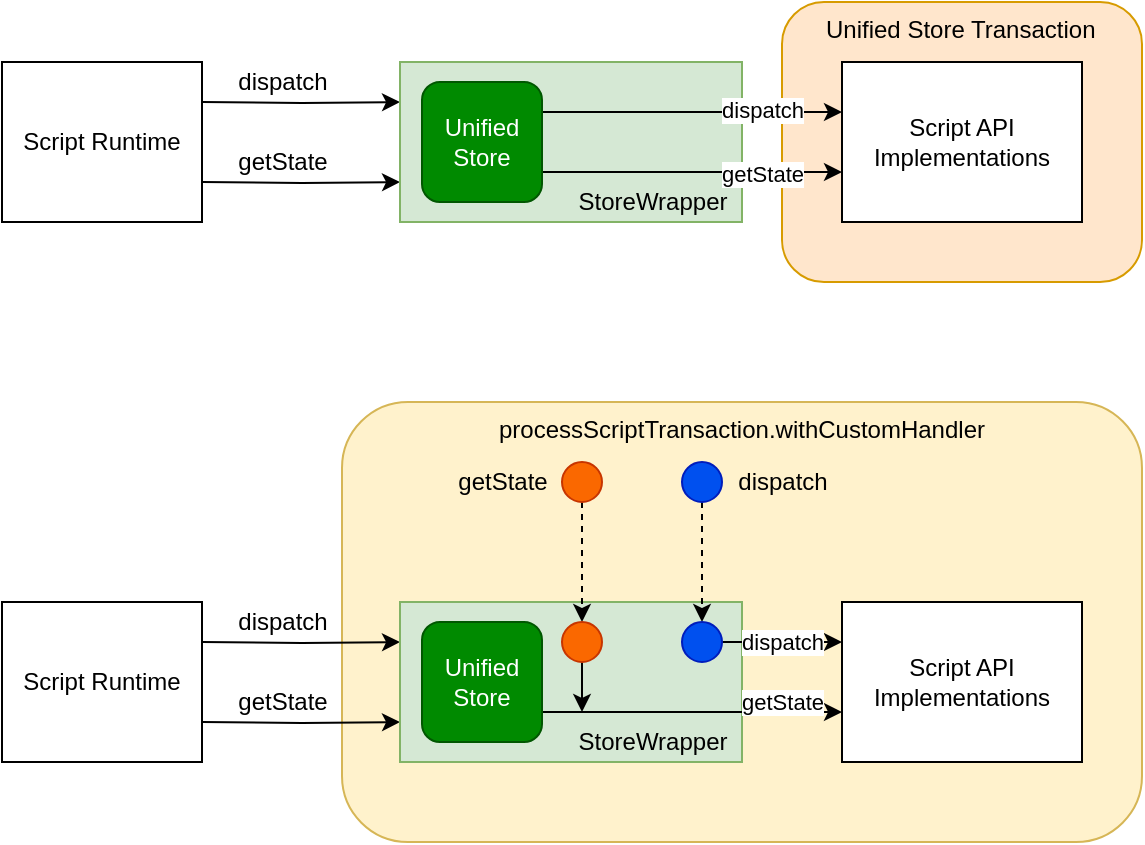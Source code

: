 <mxfile version="17.4.2" type="github">
  <diagram id="JV8tSt_FNG0pcoe7rwN4" name="Page-1">
    <mxGraphModel dx="940" dy="658" grid="1" gridSize="10" guides="1" tooltips="1" connect="1" arrows="1" fold="1" page="1" pageScale="1" pageWidth="827" pageHeight="1169" math="0" shadow="0">
      <root>
        <mxCell id="0" />
        <mxCell id="1" parent="0" />
        <mxCell id="_AuHTWiE68bdqg2kIRyq-39" value="processScriptTransaction.withCustomHandler" style="rounded=1;whiteSpace=wrap;html=1;verticalAlign=top;fillColor=#fff2cc;strokeColor=#d6b656;" vertex="1" parent="1">
          <mxGeometry x="270" y="250" width="400" height="220" as="geometry" />
        </mxCell>
        <mxCell id="_AuHTWiE68bdqg2kIRyq-23" value="Unified Store Transaction" style="rounded=1;whiteSpace=wrap;html=1;fillColor=#ffe6cc;strokeColor=#d79b00;verticalAlign=top;align=left;spacingLeft=20;" vertex="1" parent="1">
          <mxGeometry x="490" y="50" width="180" height="140" as="geometry" />
        </mxCell>
        <mxCell id="_AuHTWiE68bdqg2kIRyq-10" style="edgeStyle=orthogonalEdgeStyle;orthogonalLoop=1;jettySize=auto;html=1;entryX=0;entryY=0.25;entryDx=0;entryDy=0;strokeColor=default;rounded=0;jumpStyle=none;" edge="1" parent="1" target="_AuHTWiE68bdqg2kIRyq-3">
          <mxGeometry relative="1" as="geometry">
            <mxPoint x="200" y="100" as="sourcePoint" />
          </mxGeometry>
        </mxCell>
        <mxCell id="_AuHTWiE68bdqg2kIRyq-13" style="edgeStyle=orthogonalEdgeStyle;rounded=0;jumpStyle=none;orthogonalLoop=1;jettySize=auto;html=1;entryX=0;entryY=0.75;entryDx=0;entryDy=0;strokeColor=default;" edge="1" parent="1" target="_AuHTWiE68bdqg2kIRyq-3">
          <mxGeometry relative="1" as="geometry">
            <mxPoint x="200" y="140" as="sourcePoint" />
          </mxGeometry>
        </mxCell>
        <mxCell id="_AuHTWiE68bdqg2kIRyq-2" value="Script Runtime" style="rounded=0;whiteSpace=wrap;html=1;horizontal=1;verticalAlign=middle;" vertex="1" parent="1">
          <mxGeometry x="100" y="80" width="100" height="80" as="geometry" />
        </mxCell>
        <mxCell id="_AuHTWiE68bdqg2kIRyq-3" value="" style="rounded=0;whiteSpace=wrap;html=1;fillColor=#d5e8d4;strokeColor=#82b366;" vertex="1" parent="1">
          <mxGeometry x="299" y="80" width="171" height="80" as="geometry" />
        </mxCell>
        <mxCell id="_AuHTWiE68bdqg2kIRyq-15" style="edgeStyle=orthogonalEdgeStyle;rounded=0;jumpStyle=none;orthogonalLoop=1;jettySize=auto;html=1;exitX=1;exitY=0.25;exitDx=0;exitDy=0;strokeColor=default;" edge="1" parent="1" source="_AuHTWiE68bdqg2kIRyq-9">
          <mxGeometry relative="1" as="geometry">
            <mxPoint x="520" y="105" as="targetPoint" />
          </mxGeometry>
        </mxCell>
        <mxCell id="_AuHTWiE68bdqg2kIRyq-17" value="dispatch" style="edgeLabel;html=1;align=center;verticalAlign=middle;resizable=0;points=[];" vertex="1" connectable="0" parent="_AuHTWiE68bdqg2kIRyq-15">
          <mxGeometry x="-0.386" y="1" relative="1" as="geometry">
            <mxPoint x="64" as="offset" />
          </mxGeometry>
        </mxCell>
        <mxCell id="_AuHTWiE68bdqg2kIRyq-16" style="edgeStyle=orthogonalEdgeStyle;rounded=0;jumpStyle=none;orthogonalLoop=1;jettySize=auto;html=1;exitX=1;exitY=0.75;exitDx=0;exitDy=0;strokeColor=default;" edge="1" parent="1" source="_AuHTWiE68bdqg2kIRyq-9">
          <mxGeometry relative="1" as="geometry">
            <mxPoint x="520" y="135" as="targetPoint" />
          </mxGeometry>
        </mxCell>
        <mxCell id="_AuHTWiE68bdqg2kIRyq-19" value="getState" style="edgeLabel;html=1;align=center;verticalAlign=middle;resizable=0;points=[];" vertex="1" connectable="0" parent="_AuHTWiE68bdqg2kIRyq-16">
          <mxGeometry x="-0.336" y="-1" relative="1" as="geometry">
            <mxPoint x="60" as="offset" />
          </mxGeometry>
        </mxCell>
        <mxCell id="_AuHTWiE68bdqg2kIRyq-9" value="Unified&lt;br&gt;Store" style="rounded=1;whiteSpace=wrap;html=1;fillColor=#008a00;strokeColor=#005700;fontColor=#ffffff;" vertex="1" parent="1">
          <mxGeometry x="310" y="90" width="60" height="60" as="geometry" />
        </mxCell>
        <mxCell id="_AuHTWiE68bdqg2kIRyq-12" value="dispatch" style="text;html=1;align=center;verticalAlign=middle;resizable=0;points=[];autosize=1;strokeColor=none;fillColor=none;" vertex="1" parent="1">
          <mxGeometry x="210" y="80" width="60" height="20" as="geometry" />
        </mxCell>
        <mxCell id="_AuHTWiE68bdqg2kIRyq-14" value="getState" style="text;html=1;align=center;verticalAlign=middle;resizable=0;points=[];autosize=1;strokeColor=none;fillColor=none;" vertex="1" parent="1">
          <mxGeometry x="210" y="120" width="60" height="20" as="geometry" />
        </mxCell>
        <mxCell id="_AuHTWiE68bdqg2kIRyq-20" value="Script API&lt;br&gt;Implementations" style="rounded=0;whiteSpace=wrap;html=1;" vertex="1" parent="1">
          <mxGeometry x="520" y="80" width="120" height="80" as="geometry" />
        </mxCell>
        <mxCell id="_AuHTWiE68bdqg2kIRyq-24" value="StoreWrapper" style="text;html=1;align=center;verticalAlign=middle;resizable=0;points=[];autosize=1;strokeColor=none;fillColor=none;" vertex="1" parent="1">
          <mxGeometry x="380" y="140" width="90" height="20" as="geometry" />
        </mxCell>
        <mxCell id="_AuHTWiE68bdqg2kIRyq-26" style="edgeStyle=orthogonalEdgeStyle;orthogonalLoop=1;jettySize=auto;html=1;entryX=0;entryY=0.25;entryDx=0;entryDy=0;strokeColor=default;rounded=0;jumpStyle=none;" edge="1" parent="1" target="_AuHTWiE68bdqg2kIRyq-29">
          <mxGeometry relative="1" as="geometry">
            <mxPoint x="200" y="370" as="sourcePoint" />
          </mxGeometry>
        </mxCell>
        <mxCell id="_AuHTWiE68bdqg2kIRyq-27" style="edgeStyle=orthogonalEdgeStyle;rounded=0;jumpStyle=none;orthogonalLoop=1;jettySize=auto;html=1;entryX=0;entryY=0.75;entryDx=0;entryDy=0;strokeColor=default;" edge="1" parent="1" target="_AuHTWiE68bdqg2kIRyq-29">
          <mxGeometry relative="1" as="geometry">
            <mxPoint x="200" y="410" as="sourcePoint" />
          </mxGeometry>
        </mxCell>
        <mxCell id="_AuHTWiE68bdqg2kIRyq-28" value="Script Runtime" style="rounded=0;whiteSpace=wrap;html=1;horizontal=1;verticalAlign=middle;" vertex="1" parent="1">
          <mxGeometry x="100" y="350" width="100" height="80" as="geometry" />
        </mxCell>
        <mxCell id="_AuHTWiE68bdqg2kIRyq-29" value="" style="rounded=0;whiteSpace=wrap;html=1;fillColor=#d5e8d4;strokeColor=#82b366;" vertex="1" parent="1">
          <mxGeometry x="299" y="350" width="171" height="80" as="geometry" />
        </mxCell>
        <mxCell id="_AuHTWiE68bdqg2kIRyq-32" style="edgeStyle=orthogonalEdgeStyle;rounded=0;jumpStyle=none;orthogonalLoop=1;jettySize=auto;html=1;exitX=1;exitY=0.75;exitDx=0;exitDy=0;strokeColor=default;" edge="1" parent="1" source="_AuHTWiE68bdqg2kIRyq-34">
          <mxGeometry relative="1" as="geometry">
            <mxPoint x="520" y="405" as="targetPoint" />
          </mxGeometry>
        </mxCell>
        <mxCell id="_AuHTWiE68bdqg2kIRyq-33" value="getState" style="edgeLabel;html=1;align=center;verticalAlign=middle;resizable=0;points=[];" vertex="1" connectable="0" parent="_AuHTWiE68bdqg2kIRyq-32">
          <mxGeometry x="-0.336" y="-1" relative="1" as="geometry">
            <mxPoint x="70" y="-6" as="offset" />
          </mxGeometry>
        </mxCell>
        <mxCell id="_AuHTWiE68bdqg2kIRyq-34" value="Unified&lt;br&gt;Store" style="rounded=1;whiteSpace=wrap;html=1;fillColor=#008a00;strokeColor=#005700;fontColor=#ffffff;" vertex="1" parent="1">
          <mxGeometry x="310" y="360" width="60" height="60" as="geometry" />
        </mxCell>
        <mxCell id="_AuHTWiE68bdqg2kIRyq-35" value="dispatch" style="text;html=1;align=center;verticalAlign=middle;resizable=0;points=[];autosize=1;strokeColor=none;fillColor=none;" vertex="1" parent="1">
          <mxGeometry x="210" y="350" width="60" height="20" as="geometry" />
        </mxCell>
        <mxCell id="_AuHTWiE68bdqg2kIRyq-36" value="getState" style="text;html=1;align=center;verticalAlign=middle;resizable=0;points=[];autosize=1;strokeColor=none;fillColor=none;" vertex="1" parent="1">
          <mxGeometry x="210" y="390" width="60" height="20" as="geometry" />
        </mxCell>
        <mxCell id="_AuHTWiE68bdqg2kIRyq-37" value="Script API&lt;br&gt;Implementations" style="rounded=0;whiteSpace=wrap;html=1;" vertex="1" parent="1">
          <mxGeometry x="520" y="350" width="120" height="80" as="geometry" />
        </mxCell>
        <mxCell id="_AuHTWiE68bdqg2kIRyq-38" value="StoreWrapper" style="text;html=1;align=center;verticalAlign=middle;resizable=0;points=[];autosize=1;strokeColor=none;fillColor=none;" vertex="1" parent="1">
          <mxGeometry x="380" y="410" width="90" height="20" as="geometry" />
        </mxCell>
        <mxCell id="_AuHTWiE68bdqg2kIRyq-45" style="edgeStyle=orthogonalEdgeStyle;rounded=0;jumpStyle=none;orthogonalLoop=1;jettySize=auto;html=1;exitX=0.5;exitY=1;exitDx=0;exitDy=0;entryX=0.5;entryY=0;entryDx=0;entryDy=0;strokeColor=default;dashed=1;" edge="1" parent="1" source="_AuHTWiE68bdqg2kIRyq-40" target="_AuHTWiE68bdqg2kIRyq-44">
          <mxGeometry relative="1" as="geometry" />
        </mxCell>
        <mxCell id="_AuHTWiE68bdqg2kIRyq-40" value="" style="ellipse;whiteSpace=wrap;html=1;aspect=fixed;fillColor=#0050ef;fontColor=#ffffff;strokeColor=#001DBC;" vertex="1" parent="1">
          <mxGeometry x="440" y="280" width="20" height="20" as="geometry" />
        </mxCell>
        <mxCell id="_AuHTWiE68bdqg2kIRyq-47" style="edgeStyle=orthogonalEdgeStyle;rounded=0;jumpStyle=none;orthogonalLoop=1;jettySize=auto;html=1;exitX=1;exitY=0.5;exitDx=0;exitDy=0;entryX=0;entryY=0.25;entryDx=0;entryDy=0;strokeColor=default;" edge="1" parent="1" source="_AuHTWiE68bdqg2kIRyq-44" target="_AuHTWiE68bdqg2kIRyq-37">
          <mxGeometry relative="1" as="geometry" />
        </mxCell>
        <mxCell id="_AuHTWiE68bdqg2kIRyq-48" value="dispatch" style="edgeLabel;html=1;align=center;verticalAlign=middle;resizable=0;points=[];" vertex="1" connectable="0" parent="_AuHTWiE68bdqg2kIRyq-47">
          <mxGeometry x="-0.16" y="1" relative="1" as="geometry">
            <mxPoint x="5" y="1" as="offset" />
          </mxGeometry>
        </mxCell>
        <mxCell id="_AuHTWiE68bdqg2kIRyq-44" value="" style="ellipse;whiteSpace=wrap;html=1;aspect=fixed;fillColor=#0050ef;fontColor=#ffffff;strokeColor=#001DBC;" vertex="1" parent="1">
          <mxGeometry x="440" y="360" width="20" height="20" as="geometry" />
        </mxCell>
        <mxCell id="_AuHTWiE68bdqg2kIRyq-53" style="edgeStyle=orthogonalEdgeStyle;rounded=0;jumpStyle=none;orthogonalLoop=1;jettySize=auto;html=1;entryX=0.5;entryY=0;entryDx=0;entryDy=0;strokeColor=default;dashed=1;" edge="1" parent="1" source="_AuHTWiE68bdqg2kIRyq-51" target="_AuHTWiE68bdqg2kIRyq-52">
          <mxGeometry relative="1" as="geometry" />
        </mxCell>
        <mxCell id="_AuHTWiE68bdqg2kIRyq-51" value="" style="ellipse;whiteSpace=wrap;html=1;aspect=fixed;fillColor=#fa6800;fontColor=#000000;strokeColor=#C73500;" vertex="1" parent="1">
          <mxGeometry x="380" y="280" width="20" height="20" as="geometry" />
        </mxCell>
        <mxCell id="_AuHTWiE68bdqg2kIRyq-54" style="edgeStyle=orthogonalEdgeStyle;rounded=0;jumpStyle=none;orthogonalLoop=1;jettySize=auto;html=1;exitX=0.5;exitY=1;exitDx=0;exitDy=0;strokeColor=default;" edge="1" parent="1" source="_AuHTWiE68bdqg2kIRyq-52">
          <mxGeometry relative="1" as="geometry">
            <mxPoint x="390" y="405" as="targetPoint" />
            <Array as="points">
              <mxPoint x="390" y="405" />
            </Array>
          </mxGeometry>
        </mxCell>
        <mxCell id="_AuHTWiE68bdqg2kIRyq-52" value="" style="ellipse;whiteSpace=wrap;html=1;aspect=fixed;fillColor=#fa6800;fontColor=#000000;strokeColor=#C73500;" vertex="1" parent="1">
          <mxGeometry x="380" y="360" width="20" height="20" as="geometry" />
        </mxCell>
        <mxCell id="_AuHTWiE68bdqg2kIRyq-55" value="getState" style="text;html=1;resizable=0;autosize=1;align=center;verticalAlign=middle;points=[];fillColor=none;strokeColor=none;rounded=0;" vertex="1" parent="1">
          <mxGeometry x="320" y="280" width="60" height="20" as="geometry" />
        </mxCell>
        <mxCell id="_AuHTWiE68bdqg2kIRyq-56" value="dispatch" style="text;html=1;resizable=0;autosize=1;align=center;verticalAlign=middle;points=[];fillColor=none;strokeColor=none;rounded=0;" vertex="1" parent="1">
          <mxGeometry x="460" y="280" width="60" height="20" as="geometry" />
        </mxCell>
      </root>
    </mxGraphModel>
  </diagram>
</mxfile>
